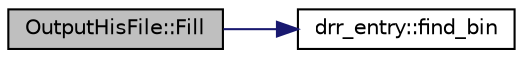 digraph "OutputHisFile::Fill"
{
  edge [fontname="Helvetica",fontsize="10",labelfontname="Helvetica",labelfontsize="10"];
  node [fontname="Helvetica",fontsize="10",shape=record];
  rankdir="LR";
  Node1 [label="OutputHisFile::Fill",height=0.2,width=0.4,color="black", fillcolor="grey75", style="filled", fontcolor="black"];
  Node1 -> Node2 [color="midnightblue",fontsize="10",style="solid",fontname="Helvetica"];
  Node2 [label="drr_entry::find_bin",height=0.2,width=0.4,color="black", fillcolor="white", style="filled",URL="$de/d56/structdrr__entry.html#a2a90a7ea9c46c8eac2c6a327ce4ef5cd",tooltip="Return the global array bin for a given x, y coordinate. "];
}
